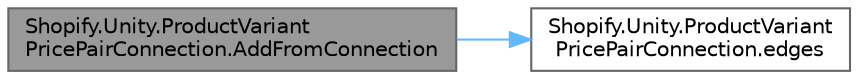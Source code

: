 digraph "Shopify.Unity.ProductVariantPricePairConnection.AddFromConnection"
{
 // LATEX_PDF_SIZE
  bgcolor="transparent";
  edge [fontname=Helvetica,fontsize=10,labelfontname=Helvetica,labelfontsize=10];
  node [fontname=Helvetica,fontsize=10,shape=box,height=0.2,width=0.4];
  rankdir="LR";
  Node1 [id="Node000001",label="Shopify.Unity.ProductVariant\lPricePairConnection.AddFromConnection",height=0.2,width=0.4,color="gray40", fillcolor="grey60", style="filled", fontcolor="black",tooltip="This is a utility function that allows you to append newly queried data from a connection into this o..."];
  Node1 -> Node2 [id="edge1_Node000001_Node000002",color="steelblue1",style="solid",tooltip=" "];
  Node2 [id="Node000002",label="Shopify.Unity.ProductVariant\lPricePairConnection.edges",height=0.2,width=0.4,color="grey40", fillcolor="white", style="filled",URL="$class_shopify_1_1_unity_1_1_product_variant_price_pair_connection.html#ac36ba9de72ca317d18c52685fdc8ab0c",tooltip="A list of edges."];
}
